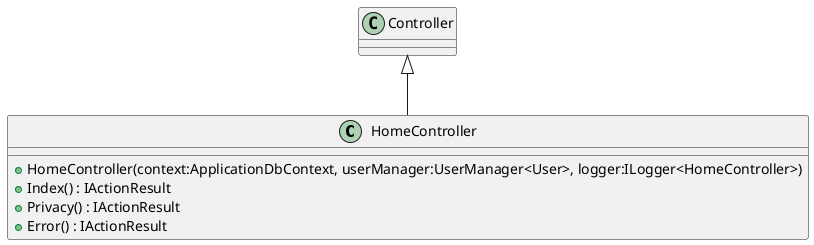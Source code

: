 @startuml
class HomeController {
    + HomeController(context:ApplicationDbContext, userManager:UserManager<User>, logger:ILogger<HomeController>)
    + Index() : IActionResult
    + Privacy() : IActionResult
    + Error() : IActionResult
}
Controller <|-- HomeController
@enduml
